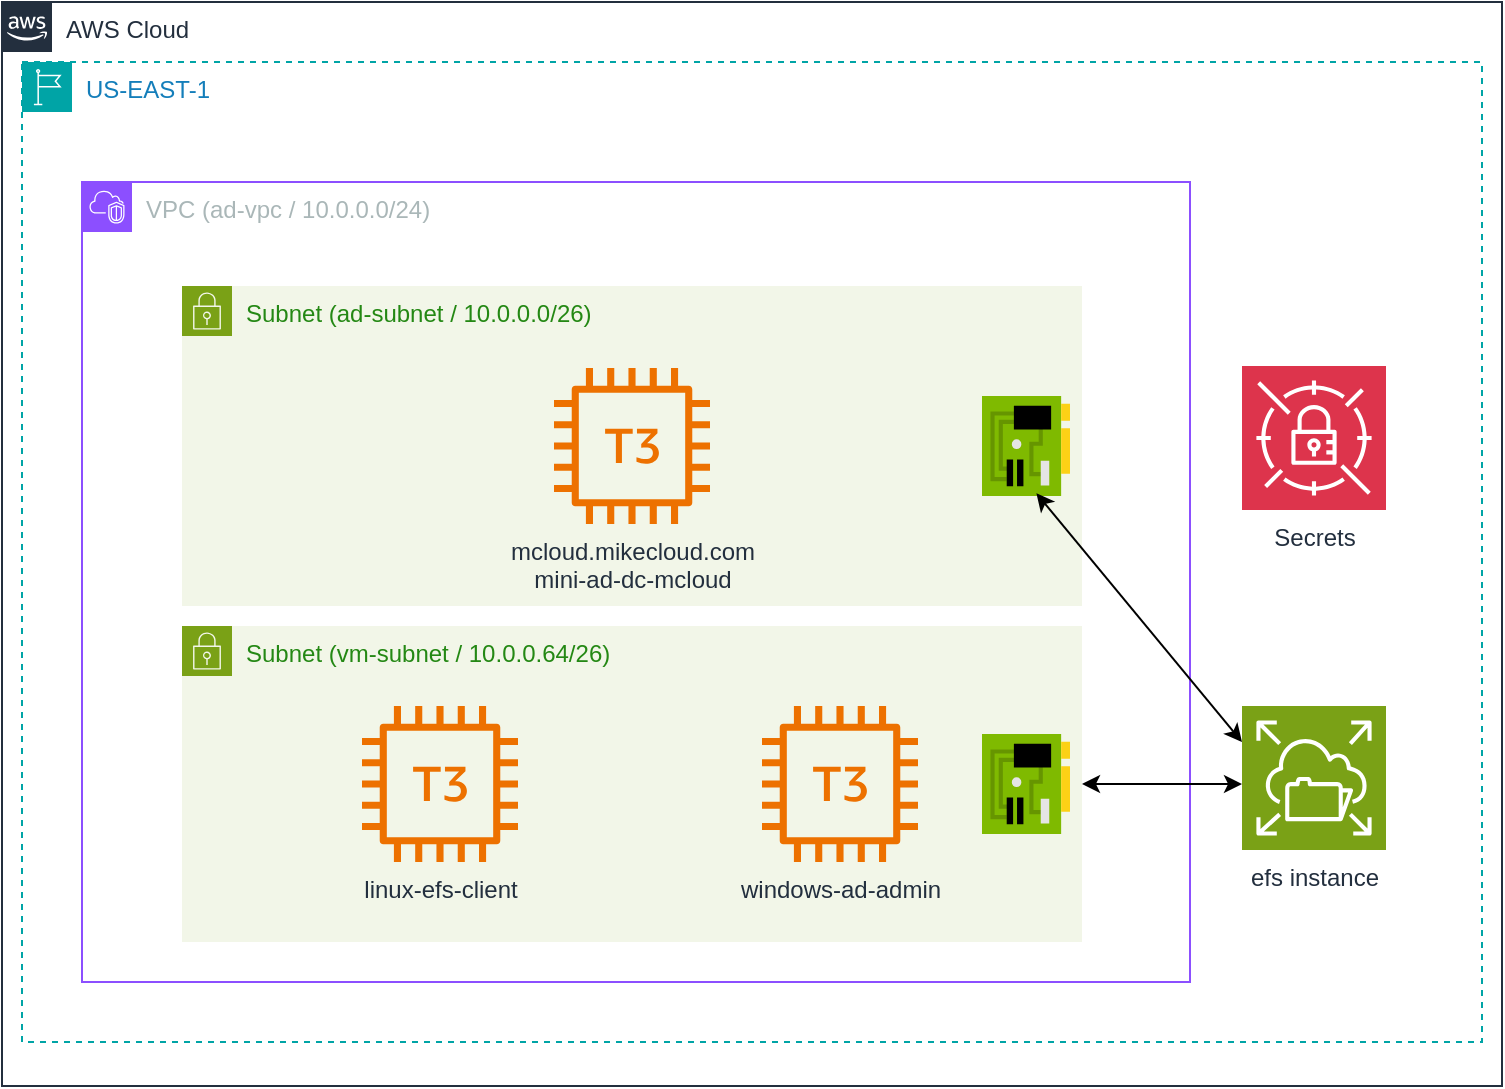 <mxfile version="28.1.2">
  <diagram id="Ht1M8jgEwFfnCIfOTk4-" name="Page-1">
    <mxGraphModel grid="1" page="1" gridSize="10" guides="1" tooltips="1" connect="1" arrows="1" fold="1" pageScale="1" pageWidth="1169" pageHeight="827" math="0" shadow="0">
      <root>
        <mxCell id="0" />
        <mxCell id="1" parent="0" />
        <mxCell id="UEzPUAAOIrF-is8g5C7q-74" value="AWS Cloud" style="points=[[0,0],[0.25,0],[0.5,0],[0.75,0],[1,0],[1,0.25],[1,0.5],[1,0.75],[1,1],[0.75,1],[0.5,1],[0.25,1],[0,1],[0,0.75],[0,0.5],[0,0.25]];outlineConnect=0;gradientColor=none;html=1;whiteSpace=wrap;fontSize=12;fontStyle=0;shape=mxgraph.aws4.group;grIcon=mxgraph.aws4.group_aws_cloud_alt;strokeColor=#232F3E;fillColor=none;verticalAlign=top;align=left;spacingLeft=30;fontColor=#232F3E;dashed=0;labelBackgroundColor=#ffffff;container=1;pointerEvents=0;collapsible=0;recursiveResize=0;" vertex="1" parent="1">
          <mxGeometry x="150" y="88" width="750" height="542" as="geometry" />
        </mxCell>
        <mxCell id="2To4Lg_6mNJgqHkVp9uK-2" value="US-EAST-1" style="points=[[0,0],[0.25,0],[0.5,0],[0.75,0],[1,0],[1,0.25],[1,0.5],[1,0.75],[1,1],[0.75,1],[0.5,1],[0.25,1],[0,1],[0,0.75],[0,0.5],[0,0.25]];outlineConnect=0;gradientColor=none;html=1;whiteSpace=wrap;fontSize=12;fontStyle=0;container=1;pointerEvents=0;collapsible=0;recursiveResize=0;shape=mxgraph.aws4.group;grIcon=mxgraph.aws4.group_region;strokeColor=#00A4A6;fillColor=none;verticalAlign=top;align=left;spacingLeft=30;fontColor=#147EBA;dashed=1;" vertex="1" parent="UEzPUAAOIrF-is8g5C7q-74">
          <mxGeometry x="10" y="30" width="730" height="490" as="geometry" />
        </mxCell>
        <mxCell id="2To4Lg_6mNJgqHkVp9uK-8" value="VPC (ad-vpc / 10.0.0.0/24)" style="points=[[0,0],[0.25,0],[0.5,0],[0.75,0],[1,0],[1,0.25],[1,0.5],[1,0.75],[1,1],[0.75,1],[0.5,1],[0.25,1],[0,1],[0,0.75],[0,0.5],[0,0.25]];outlineConnect=0;gradientColor=none;html=1;whiteSpace=wrap;fontSize=12;fontStyle=0;container=1;pointerEvents=0;collapsible=0;recursiveResize=0;shape=mxgraph.aws4.group;grIcon=mxgraph.aws4.group_vpc2;strokeColor=#8C4FFF;fillColor=none;verticalAlign=top;align=left;spacingLeft=30;fontColor=#AAB7B8;dashed=0;" vertex="1" parent="2To4Lg_6mNJgqHkVp9uK-2">
          <mxGeometry x="30" y="60" width="554" height="400" as="geometry" />
        </mxCell>
        <mxCell id="TPCj60sYn2cIZddfXZA--1" value="Subnet (ad-subnet / 10.0.0.0/26)" style="points=[[0,0],[0.25,0],[0.5,0],[0.75,0],[1,0],[1,0.25],[1,0.5],[1,0.75],[1,1],[0.75,1],[0.5,1],[0.25,1],[0,1],[0,0.75],[0,0.5],[0,0.25]];outlineConnect=0;gradientColor=none;html=1;whiteSpace=wrap;fontSize=12;fontStyle=0;container=1;pointerEvents=0;collapsible=0;recursiveResize=0;shape=mxgraph.aws4.group;grIcon=mxgraph.aws4.group_security_group;grStroke=0;strokeColor=#7AA116;fillColor=#F2F6E8;verticalAlign=top;align=left;spacingLeft=30;fontColor=#248814;dashed=0;" vertex="1" parent="2To4Lg_6mNJgqHkVp9uK-8">
          <mxGeometry x="50" y="52" width="450" height="160" as="geometry" />
        </mxCell>
        <mxCell id="kpzsKFrH2LE98xY-d6OL-2" value="mcloud.mikecloud.com&lt;div&gt;mini-ad-dc-mcloud&lt;/div&gt;" style="sketch=0;outlineConnect=0;fontColor=#232F3E;gradientColor=none;fillColor=#ED7100;strokeColor=none;dashed=0;verticalLabelPosition=bottom;verticalAlign=top;align=center;html=1;fontSize=12;fontStyle=0;aspect=fixed;pointerEvents=1;shape=mxgraph.aws4.t3_instance;" vertex="1" parent="TPCj60sYn2cIZddfXZA--1">
          <mxGeometry x="186" y="41" width="78" height="78" as="geometry" />
        </mxCell>
        <mxCell id="TlPLTK4RSSNyFlqyZ27_-1" value="" style="image;sketch=0;aspect=fixed;html=1;points=[];align=center;fontSize=12;image=img/lib/mscae/NetworkInterfaceCard.svg;" vertex="1" parent="TPCj60sYn2cIZddfXZA--1">
          <mxGeometry x="400" y="55" width="44" height="50" as="geometry" />
        </mxCell>
        <mxCell id="TPCj60sYn2cIZddfXZA--6" value="Subnet (vm-subnet / 10.0.0.64/26)" style="points=[[0,0],[0.25,0],[0.5,0],[0.75,0],[1,0],[1,0.25],[1,0.5],[1,0.75],[1,1],[0.75,1],[0.5,1],[0.25,1],[0,1],[0,0.75],[0,0.5],[0,0.25]];outlineConnect=0;gradientColor=none;html=1;whiteSpace=wrap;fontSize=12;fontStyle=0;container=1;pointerEvents=0;collapsible=0;recursiveResize=0;shape=mxgraph.aws4.group;grIcon=mxgraph.aws4.group_security_group;grStroke=0;strokeColor=#7AA116;fillColor=#F2F6E8;verticalAlign=top;align=left;spacingLeft=30;fontColor=#248814;dashed=0;" vertex="1" parent="2To4Lg_6mNJgqHkVp9uK-8">
          <mxGeometry x="50" y="222" width="450" height="158" as="geometry" />
        </mxCell>
        <mxCell id="kpzsKFrH2LE98xY-d6OL-3" value="linux-efs-client" style="sketch=0;outlineConnect=0;fontColor=#232F3E;gradientColor=none;fillColor=#ED7100;strokeColor=none;dashed=0;verticalLabelPosition=bottom;verticalAlign=top;align=center;html=1;fontSize=12;fontStyle=0;aspect=fixed;pointerEvents=1;shape=mxgraph.aws4.t3_instance;" vertex="1" parent="TPCj60sYn2cIZddfXZA--6">
          <mxGeometry x="90" y="40" width="78" height="78" as="geometry" />
        </mxCell>
        <mxCell id="kpzsKFrH2LE98xY-d6OL-4" value="windows-ad-admin" style="sketch=0;outlineConnect=0;fontColor=#232F3E;gradientColor=none;fillColor=#ED7100;strokeColor=none;dashed=0;verticalLabelPosition=bottom;verticalAlign=top;align=center;html=1;fontSize=12;fontStyle=0;aspect=fixed;pointerEvents=1;shape=mxgraph.aws4.t3_instance;" vertex="1" parent="TPCj60sYn2cIZddfXZA--6">
          <mxGeometry x="290" y="40" width="78" height="78" as="geometry" />
        </mxCell>
        <mxCell id="2d5OsVMwjiHugmZ0PO5l-3" value="" style="image;sketch=0;aspect=fixed;html=1;points=[];align=center;fontSize=12;image=img/lib/mscae/NetworkInterfaceCard.svg;" vertex="1" parent="TPCj60sYn2cIZddfXZA--6">
          <mxGeometry x="400" y="54" width="44" height="50" as="geometry" />
        </mxCell>
        <mxCell id="TPCj60sYn2cIZddfXZA--18" value="Secrets" style="sketch=0;points=[[0,0,0],[0.25,0,0],[0.5,0,0],[0.75,0,0],[1,0,0],[0,1,0],[0.25,1,0],[0.5,1,0],[0.75,1,0],[1,1,0],[0,0.25,0],[0,0.5,0],[0,0.75,0],[1,0.25,0],[1,0.5,0],[1,0.75,0]];outlineConnect=0;fontColor=#232F3E;fillColor=#DD344C;strokeColor=#ffffff;dashed=0;verticalLabelPosition=bottom;verticalAlign=top;align=center;html=1;fontSize=12;fontStyle=0;aspect=fixed;shape=mxgraph.aws4.resourceIcon;resIcon=mxgraph.aws4.secrets_manager;" vertex="1" parent="2To4Lg_6mNJgqHkVp9uK-2">
          <mxGeometry x="610" y="152" width="72" height="72" as="geometry" />
        </mxCell>
        <mxCell id="2d5OsVMwjiHugmZ0PO5l-1" value="efs instance" style="sketch=0;points=[[0,0,0],[0.25,0,0],[0.5,0,0],[0.75,0,0],[1,0,0],[0,1,0],[0.25,1,0],[0.5,1,0],[0.75,1,0],[1,1,0],[0,0.25,0],[0,0.5,0],[0,0.75,0],[1,0.25,0],[1,0.5,0],[1,0.75,0]];outlineConnect=0;fontColor=#232F3E;fillColor=#7AA116;strokeColor=#ffffff;dashed=0;verticalLabelPosition=bottom;verticalAlign=top;align=center;html=1;fontSize=12;fontStyle=0;aspect=fixed;shape=mxgraph.aws4.resourceIcon;resIcon=mxgraph.aws4.elastic_file_system;" vertex="1" parent="2To4Lg_6mNJgqHkVp9uK-2">
          <mxGeometry x="610" y="322" width="72" height="72" as="geometry" />
        </mxCell>
        <mxCell id="2d5OsVMwjiHugmZ0PO5l-4" value="" style="endArrow=classic;startArrow=classic;html=1;rounded=0;exitX=1;exitY=0.5;exitDx=0;exitDy=0;" edge="1" parent="2To4Lg_6mNJgqHkVp9uK-2" source="TPCj60sYn2cIZddfXZA--6">
          <mxGeometry width="50" height="50" relative="1" as="geometry">
            <mxPoint x="522.768" y="367.6" as="sourcePoint" />
            <mxPoint x="610" y="361" as="targetPoint" />
          </mxGeometry>
        </mxCell>
        <mxCell id="TlPLTK4RSSNyFlqyZ27_-2" value="" style="endArrow=classic;startArrow=classic;html=1;rounded=0;entryX=0.618;entryY=0.973;entryDx=0;entryDy=0;entryPerimeter=0;exitX=0;exitY=0.25;exitDx=0;exitDy=0;exitPerimeter=0;" edge="1" parent="2To4Lg_6mNJgqHkVp9uK-2" source="2d5OsVMwjiHugmZ0PO5l-1" target="TlPLTK4RSSNyFlqyZ27_-1">
          <mxGeometry width="50" height="50" relative="1" as="geometry">
            <mxPoint x="400" y="282" as="sourcePoint" />
            <mxPoint x="450" y="232" as="targetPoint" />
          </mxGeometry>
        </mxCell>
        <mxCell id="2To4Lg_6mNJgqHkVp9uK-46" value="" style="edgeStyle=orthogonalEdgeStyle;html=1;endArrow=block;elbow=vertical;startArrow=block;startFill=1;endFill=1;strokeColor=#545B64;rounded=0;" edge="1" parent="1">
          <mxGeometry width="100" relative="1" as="geometry">
            <mxPoint x="630" y="380" as="sourcePoint" />
            <mxPoint x="630" y="380" as="targetPoint" />
          </mxGeometry>
        </mxCell>
      </root>
    </mxGraphModel>
  </diagram>
</mxfile>
